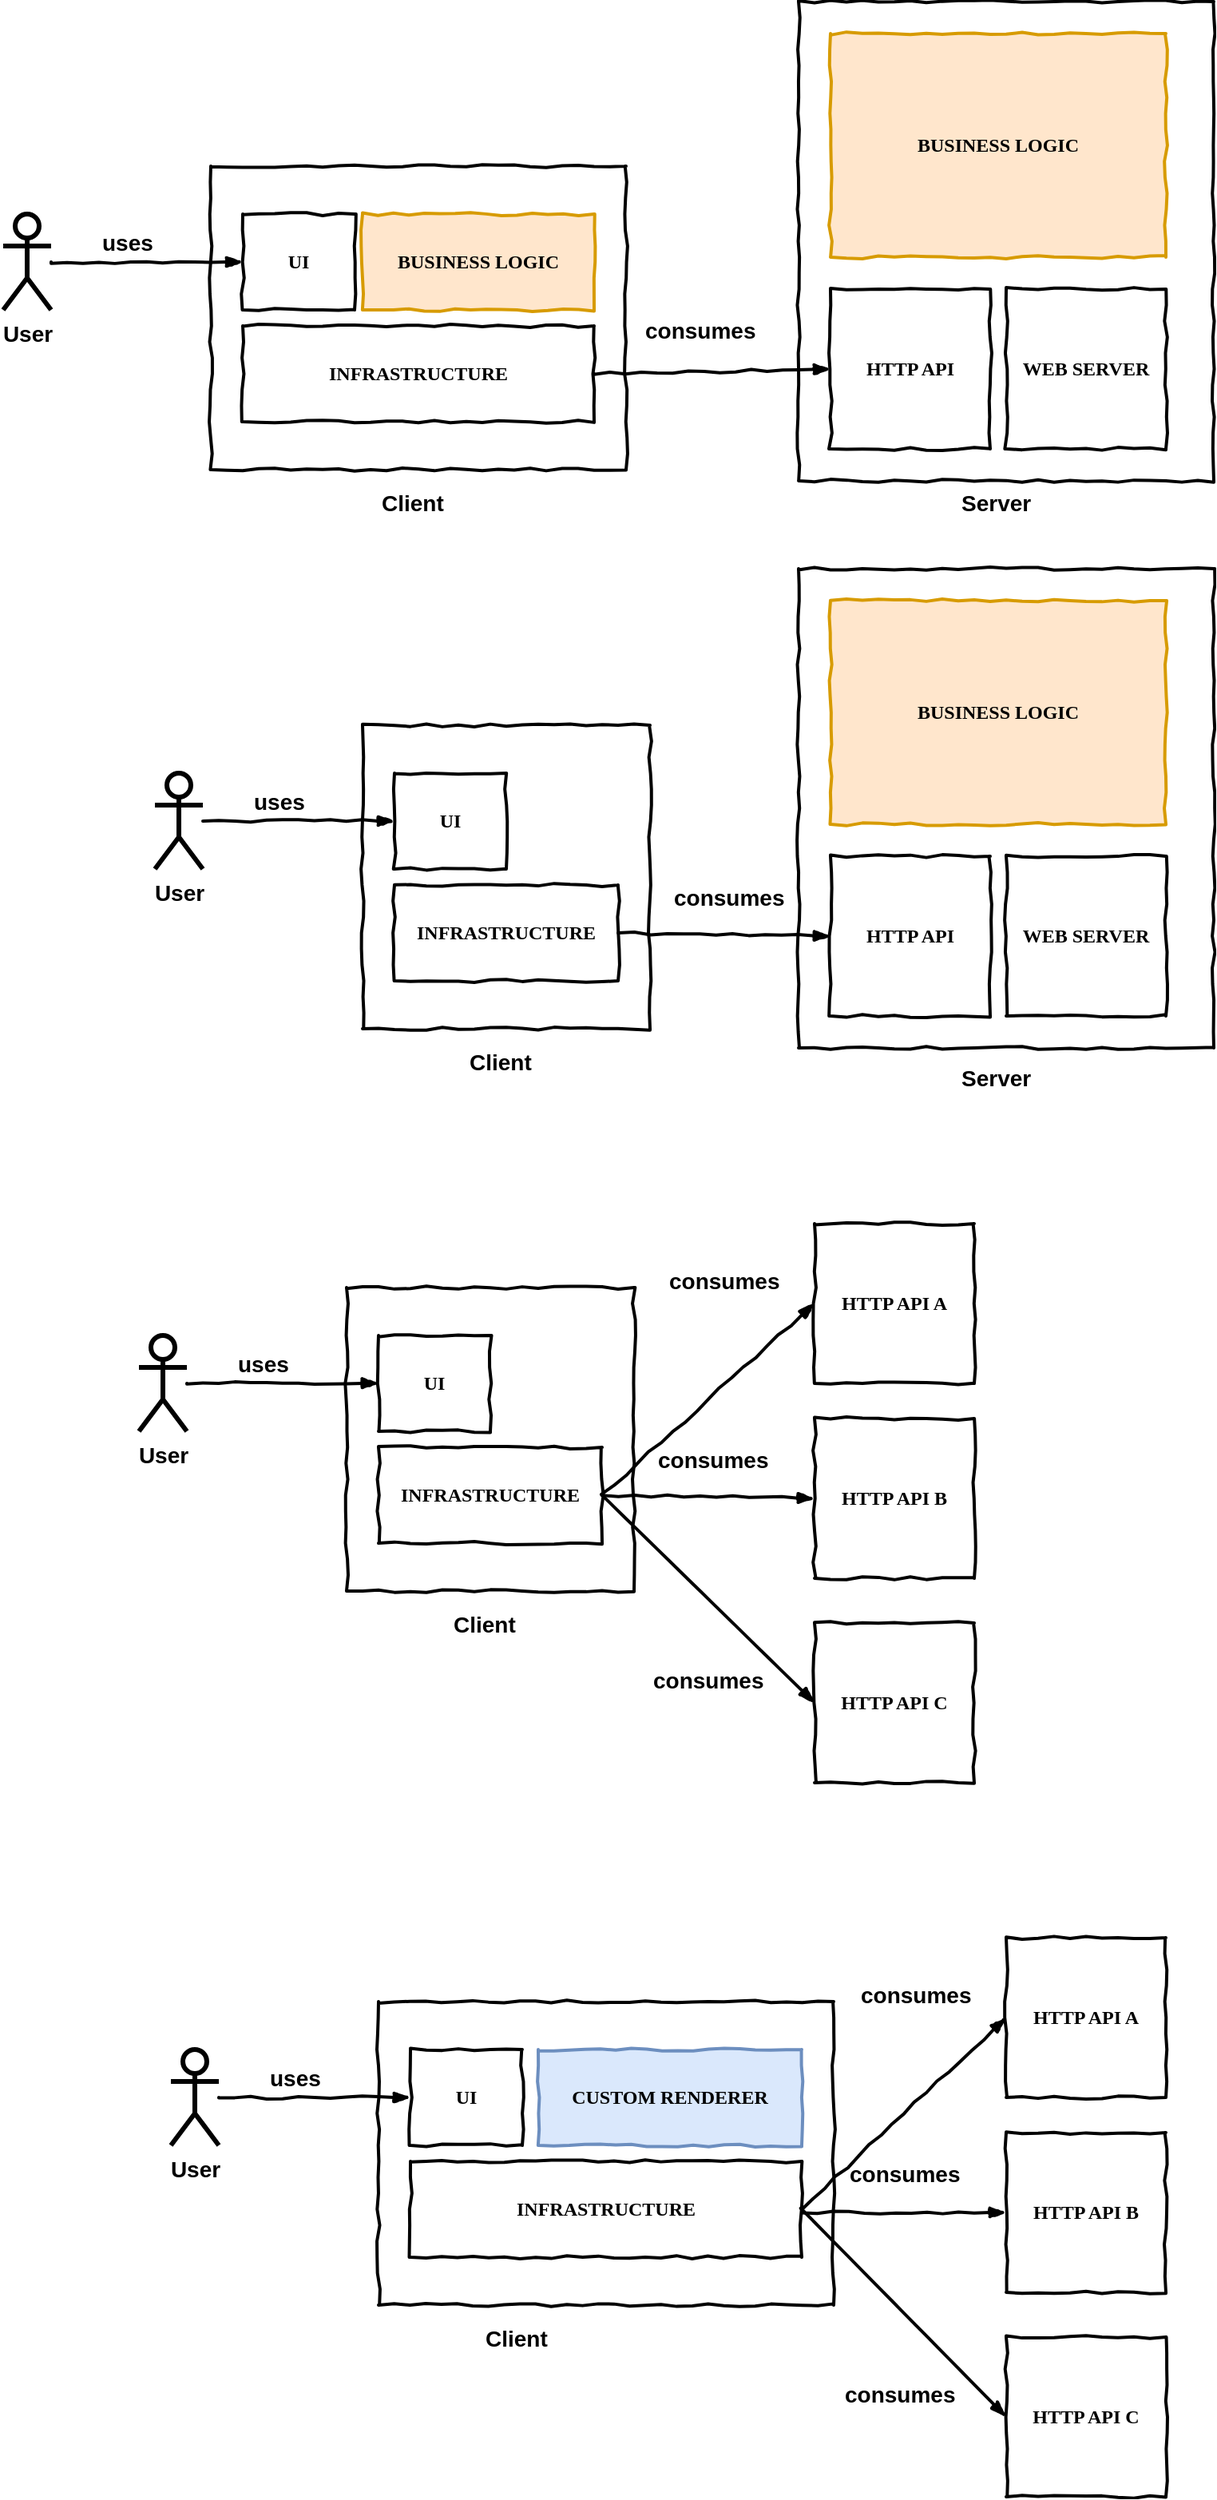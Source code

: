 <mxfile version="10.6.3" type="device"><diagram id="dAkC4y20B3igXWyF5s7K" name="Page-1"><mxGraphModel dx="1390" dy="762" grid="1" gridSize="10" guides="1" tooltips="1" connect="1" arrows="1" fold="1" page="1" pageScale="1" pageWidth="850" pageHeight="1100" math="0" shadow="0"><root><mxCell id="0"/><mxCell id="1" parent="0"/><mxCell id="aO_sbMr_FqLE-uNcBXUt-1" value="&lt;b&gt;&lt;font style=&quot;font-size: 14px&quot;&gt;User&lt;/font&gt;&lt;/b&gt;" style="shape=umlActor;verticalLabelPosition=bottom;labelBackgroundColor=#ffffff;verticalAlign=top;html=1;outlineConnect=0;strokeColor=#000000;strokeWidth=3;" vertex="1" parent="1"><mxGeometry x="40" y="230" width="30" height="60" as="geometry"/></mxCell><mxCell id="aO_sbMr_FqLE-uNcBXUt-3" value="" style="html=1;whiteSpace=wrap;comic=1;strokeWidth=2;fontFamily=Comic Sans MS;fontStyle=1;" vertex="1" parent="1"><mxGeometry x="170" y="200" width="260" height="190" as="geometry"/></mxCell><mxCell id="aO_sbMr_FqLE-uNcBXUt-4" value="UI&lt;br&gt;" style="html=1;whiteSpace=wrap;comic=1;strokeWidth=2;fontFamily=Comic Sans MS;fontStyle=1;" vertex="1" parent="1"><mxGeometry x="190" y="230" width="70" height="60" as="geometry"/></mxCell><mxCell id="aO_sbMr_FqLE-uNcBXUt-6" value="BUSINESS LOGIC" style="html=1;whiteSpace=wrap;comic=1;strokeWidth=2;fontFamily=Comic Sans MS;fontStyle=1;fillColor=#ffe6cc;strokeColor=#d79b00;" vertex="1" parent="1"><mxGeometry x="265" y="230" width="145" height="60" as="geometry"/></mxCell><mxCell id="aO_sbMr_FqLE-uNcBXUt-7" value="INFRASTRUCTURE" style="html=1;whiteSpace=wrap;comic=1;strokeWidth=2;fontFamily=Comic Sans MS;fontStyle=1;" vertex="1" parent="1"><mxGeometry x="190" y="300" width="220" height="60" as="geometry"/></mxCell><mxCell id="aO_sbMr_FqLE-uNcBXUt-8" value="" style="rounded=0;comic=1;strokeWidth=2;endArrow=blockThin;html=1;fontFamily=Comic Sans MS;fontStyle=1;entryX=0;entryY=0.5;entryDx=0;entryDy=0;" edge="1" parent="1" source="aO_sbMr_FqLE-uNcBXUt-1" target="aO_sbMr_FqLE-uNcBXUt-4"><mxGeometry width="50" height="50" relative="1" as="geometry"><mxPoint x="110" y="260" as="sourcePoint"/><mxPoint x="100" y="410" as="targetPoint"/></mxGeometry></mxCell><mxCell id="aO_sbMr_FqLE-uNcBXUt-10" value="&lt;font style=&quot;font-size: 14px&quot;&gt;&lt;b&gt;uses&lt;/b&gt;&lt;/font&gt;" style="text;html=1;resizable=0;points=[];autosize=1;align=left;verticalAlign=top;spacingTop=-4;" vertex="1" parent="1"><mxGeometry x="100" y="237" width="50" height="20" as="geometry"/></mxCell><mxCell id="aO_sbMr_FqLE-uNcBXUt-11" value="" style="html=1;whiteSpace=wrap;comic=1;strokeWidth=2;fontFamily=Comic Sans MS;fontStyle=1;" vertex="1" parent="1"><mxGeometry x="538" y="97" width="260" height="300" as="geometry"/></mxCell><mxCell id="aO_sbMr_FqLE-uNcBXUt-12" value="&lt;b&gt;&lt;font style=&quot;font-size: 14px&quot;&gt;Client&lt;/font&gt;&lt;/b&gt;" style="text;html=1;resizable=0;points=[];autosize=1;align=left;verticalAlign=top;spacingTop=-4;" vertex="1" parent="1"><mxGeometry x="275" y="400" width="50" height="20" as="geometry"/></mxCell><mxCell id="aO_sbMr_FqLE-uNcBXUt-13" value="&lt;font style=&quot;font-size: 14px&quot;&gt;&lt;b&gt;Server&lt;/b&gt;&lt;/font&gt;" style="text;html=1;resizable=0;points=[];autosize=1;align=left;verticalAlign=top;spacingTop=-4;" vertex="1" parent="1"><mxGeometry x="638" y="400" width="60" height="20" as="geometry"/></mxCell><mxCell id="aO_sbMr_FqLE-uNcBXUt-14" value="BUSINESS LOGIC" style="html=1;whiteSpace=wrap;comic=1;strokeWidth=2;fontFamily=Comic Sans MS;fontStyle=1;fillColor=#ffe6cc;strokeColor=#d79b00;" vertex="1" parent="1"><mxGeometry x="558" y="117" width="210" height="140" as="geometry"/></mxCell><mxCell id="aO_sbMr_FqLE-uNcBXUt-15" value="HTTP API" style="html=1;whiteSpace=wrap;comic=1;strokeWidth=2;fontFamily=Comic Sans MS;fontStyle=1;" vertex="1" parent="1"><mxGeometry x="558" y="277" width="100" height="100" as="geometry"/></mxCell><mxCell id="aO_sbMr_FqLE-uNcBXUt-17" value="" style="rounded=0;comic=1;strokeWidth=2;endArrow=blockThin;html=1;fontFamily=Comic Sans MS;fontStyle=1;entryX=0;entryY=0.5;entryDx=0;entryDy=0;exitX=1;exitY=0.5;exitDx=0;exitDy=0;" edge="1" parent="1" source="aO_sbMr_FqLE-uNcBXUt-7" target="aO_sbMr_FqLE-uNcBXUt-15"><mxGeometry width="50" height="50" relative="1" as="geometry"><mxPoint x="40" y="490" as="sourcePoint"/><mxPoint x="90" y="440" as="targetPoint"/></mxGeometry></mxCell><mxCell id="aO_sbMr_FqLE-uNcBXUt-18" value="&lt;b&gt;&lt;font style=&quot;font-size: 14px&quot;&gt;consumes&lt;br&gt;&lt;br&gt;&lt;/font&gt;&lt;/b&gt;" style="text;html=1;resizable=0;points=[];autosize=1;align=left;verticalAlign=top;spacingTop=-4;" vertex="1" parent="1"><mxGeometry x="440" y="292" width="80" height="30" as="geometry"/></mxCell><mxCell id="aO_sbMr_FqLE-uNcBXUt-19" value="WEB SERVER" style="html=1;whiteSpace=wrap;comic=1;strokeWidth=2;fontFamily=Comic Sans MS;fontStyle=1;" vertex="1" parent="1"><mxGeometry x="668" y="277" width="100" height="100" as="geometry"/></mxCell><mxCell id="aO_sbMr_FqLE-uNcBXUt-21" value="&lt;font style=&quot;font-size: 14px&quot;&gt;&lt;b&gt;User&lt;/b&gt;&lt;/font&gt;" style="shape=umlActor;verticalLabelPosition=bottom;labelBackgroundColor=#ffffff;verticalAlign=top;html=1;outlineConnect=0;strokeColor=#000000;strokeWidth=3;" vertex="1" parent="1"><mxGeometry x="135" y="580" width="30" height="60" as="geometry"/></mxCell><mxCell id="aO_sbMr_FqLE-uNcBXUt-22" value="" style="html=1;whiteSpace=wrap;comic=1;strokeWidth=2;fontFamily=Comic Sans MS;fontStyle=1;" vertex="1" parent="1"><mxGeometry x="265" y="550" width="180" height="190" as="geometry"/></mxCell><mxCell id="aO_sbMr_FqLE-uNcBXUt-23" value="UI&lt;br&gt;" style="html=1;whiteSpace=wrap;comic=1;strokeWidth=2;fontFamily=Comic Sans MS;fontStyle=1;" vertex="1" parent="1"><mxGeometry x="285" y="580" width="70" height="60" as="geometry"/></mxCell><mxCell id="aO_sbMr_FqLE-uNcBXUt-25" value="INFRASTRUCTURE" style="html=1;whiteSpace=wrap;comic=1;strokeWidth=2;fontFamily=Comic Sans MS;fontStyle=1;" vertex="1" parent="1"><mxGeometry x="285" y="650" width="140" height="60" as="geometry"/></mxCell><mxCell id="aO_sbMr_FqLE-uNcBXUt-26" value="" style="rounded=0;comic=1;strokeWidth=2;endArrow=blockThin;html=1;fontFamily=Comic Sans MS;fontStyle=1;entryX=0;entryY=0.5;entryDx=0;entryDy=0;" edge="1" parent="1" source="aO_sbMr_FqLE-uNcBXUt-21" target="aO_sbMr_FqLE-uNcBXUt-23"><mxGeometry width="50" height="50" relative="1" as="geometry"><mxPoint x="205" y="610" as="sourcePoint"/><mxPoint x="195" y="760" as="targetPoint"/></mxGeometry></mxCell><mxCell id="aO_sbMr_FqLE-uNcBXUt-27" value="&lt;font style=&quot;font-size: 14px&quot;&gt;&lt;b&gt;uses&lt;/b&gt;&lt;/font&gt;" style="text;html=1;resizable=0;points=[];autosize=1;align=left;verticalAlign=top;spacingTop=-4;" vertex="1" parent="1"><mxGeometry x="195" y="587" width="50" height="20" as="geometry"/></mxCell><mxCell id="aO_sbMr_FqLE-uNcBXUt-28" value="" style="html=1;whiteSpace=wrap;comic=1;strokeWidth=2;fontFamily=Comic Sans MS;fontStyle=1;" vertex="1" parent="1"><mxGeometry x="538" y="452" width="260" height="300" as="geometry"/></mxCell><mxCell id="aO_sbMr_FqLE-uNcBXUt-29" value="&lt;font style=&quot;font-size: 14px&quot;&gt;&lt;b&gt;Client&lt;/b&gt;&lt;/font&gt;" style="text;html=1;resizable=0;points=[];autosize=1;align=left;verticalAlign=top;spacingTop=-4;" vertex="1" parent="1"><mxGeometry x="330" y="750" width="50" height="20" as="geometry"/></mxCell><mxCell id="aO_sbMr_FqLE-uNcBXUt-30" value="&lt;font style=&quot;font-size: 14px&quot;&gt;&lt;b&gt;Server&lt;/b&gt;&lt;/font&gt;" style="text;html=1;resizable=0;points=[];autosize=1;align=left;verticalAlign=top;spacingTop=-4;" vertex="1" parent="1"><mxGeometry x="638" y="760" width="60" height="20" as="geometry"/></mxCell><mxCell id="aO_sbMr_FqLE-uNcBXUt-31" value="BUSINESS LOGIC" style="html=1;whiteSpace=wrap;comic=1;strokeWidth=2;fontFamily=Comic Sans MS;fontStyle=1;fillColor=#ffe6cc;strokeColor=#d79b00;" vertex="1" parent="1"><mxGeometry x="558" y="472" width="210" height="140" as="geometry"/></mxCell><mxCell id="aO_sbMr_FqLE-uNcBXUt-32" value="HTTP API" style="html=1;whiteSpace=wrap;comic=1;strokeWidth=2;fontFamily=Comic Sans MS;fontStyle=1;" vertex="1" parent="1"><mxGeometry x="558" y="632" width="100" height="100" as="geometry"/></mxCell><mxCell id="aO_sbMr_FqLE-uNcBXUt-33" value="" style="rounded=0;comic=1;strokeWidth=2;endArrow=blockThin;html=1;fontFamily=Comic Sans MS;fontStyle=1;entryX=0;entryY=0.5;entryDx=0;entryDy=0;exitX=1;exitY=0.5;exitDx=0;exitDy=0;" edge="1" parent="1" source="aO_sbMr_FqLE-uNcBXUt-25" target="aO_sbMr_FqLE-uNcBXUt-32"><mxGeometry width="50" height="50" relative="1" as="geometry"><mxPoint x="40" y="845" as="sourcePoint"/><mxPoint x="90" y="795" as="targetPoint"/></mxGeometry></mxCell><mxCell id="aO_sbMr_FqLE-uNcBXUt-34" value="&lt;b&gt;&lt;font style=&quot;font-size: 14px&quot;&gt;consumes&lt;br&gt;&lt;br&gt;&lt;/font&gt;&lt;/b&gt;" style="text;html=1;resizable=0;points=[];autosize=1;align=left;verticalAlign=top;spacingTop=-4;" vertex="1" parent="1"><mxGeometry x="458" y="647" width="80" height="30" as="geometry"/></mxCell><mxCell id="aO_sbMr_FqLE-uNcBXUt-35" value="WEB SERVER" style="html=1;whiteSpace=wrap;comic=1;strokeWidth=2;fontFamily=Comic Sans MS;fontStyle=1;" vertex="1" parent="1"><mxGeometry x="668" y="632" width="100" height="100" as="geometry"/></mxCell><mxCell id="aO_sbMr_FqLE-uNcBXUt-41" value="&lt;font style=&quot;font-size: 14px&quot;&gt;&lt;b&gt;User&lt;/b&gt;&lt;/font&gt;" style="shape=umlActor;verticalLabelPosition=bottom;labelBackgroundColor=#ffffff;verticalAlign=top;html=1;outlineConnect=0;strokeColor=#000000;strokeWidth=3;" vertex="1" parent="1"><mxGeometry x="125" y="932" width="30" height="60" as="geometry"/></mxCell><mxCell id="aO_sbMr_FqLE-uNcBXUt-42" value="" style="html=1;whiteSpace=wrap;comic=1;strokeWidth=2;fontFamily=Comic Sans MS;fontStyle=1;" vertex="1" parent="1"><mxGeometry x="255" y="902" width="180" height="190" as="geometry"/></mxCell><mxCell id="aO_sbMr_FqLE-uNcBXUt-43" value="UI&lt;br&gt;" style="html=1;whiteSpace=wrap;comic=1;strokeWidth=2;fontFamily=Comic Sans MS;fontStyle=1;" vertex="1" parent="1"><mxGeometry x="275" y="932" width="70" height="60" as="geometry"/></mxCell><mxCell id="aO_sbMr_FqLE-uNcBXUt-44" value="INFRASTRUCTURE" style="html=1;whiteSpace=wrap;comic=1;strokeWidth=2;fontFamily=Comic Sans MS;fontStyle=1;" vertex="1" parent="1"><mxGeometry x="275" y="1002" width="140" height="60" as="geometry"/></mxCell><mxCell id="aO_sbMr_FqLE-uNcBXUt-45" value="" style="rounded=0;comic=1;strokeWidth=2;endArrow=blockThin;html=1;fontFamily=Comic Sans MS;fontStyle=1;entryX=0;entryY=0.5;entryDx=0;entryDy=0;" edge="1" parent="1" source="aO_sbMr_FqLE-uNcBXUt-41" target="aO_sbMr_FqLE-uNcBXUt-43"><mxGeometry width="50" height="50" relative="1" as="geometry"><mxPoint x="195" y="962" as="sourcePoint"/><mxPoint x="185" y="1112" as="targetPoint"/></mxGeometry></mxCell><mxCell id="aO_sbMr_FqLE-uNcBXUt-46" value="&lt;font style=&quot;font-size: 14px&quot;&gt;&lt;b&gt;uses&lt;/b&gt;&lt;/font&gt;" style="text;html=1;resizable=0;points=[];autosize=1;align=left;verticalAlign=top;spacingTop=-4;" vertex="1" parent="1"><mxGeometry x="185" y="939" width="50" height="20" as="geometry"/></mxCell><mxCell id="aO_sbMr_FqLE-uNcBXUt-48" value="&lt;font style=&quot;font-size: 14px&quot;&gt;&lt;b&gt;Client&lt;/b&gt;&lt;/font&gt;" style="text;html=1;resizable=0;points=[];autosize=1;align=left;verticalAlign=top;spacingTop=-4;" vertex="1" parent="1"><mxGeometry x="320" y="1102" width="50" height="20" as="geometry"/></mxCell><mxCell id="aO_sbMr_FqLE-uNcBXUt-51" value="HTTP API B" style="html=1;whiteSpace=wrap;comic=1;strokeWidth=2;fontFamily=Comic Sans MS;fontStyle=1;" vertex="1" parent="1"><mxGeometry x="548" y="984" width="100" height="100" as="geometry"/></mxCell><mxCell id="aO_sbMr_FqLE-uNcBXUt-52" value="" style="rounded=0;comic=1;strokeWidth=2;endArrow=blockThin;html=1;fontFamily=Comic Sans MS;fontStyle=1;entryX=0;entryY=0.5;entryDx=0;entryDy=0;exitX=1;exitY=0.5;exitDx=0;exitDy=0;" edge="1" parent="1" source="aO_sbMr_FqLE-uNcBXUt-44" target="aO_sbMr_FqLE-uNcBXUt-51"><mxGeometry width="50" height="50" relative="1" as="geometry"><mxPoint x="30" y="1197" as="sourcePoint"/><mxPoint x="80" y="1147" as="targetPoint"/></mxGeometry></mxCell><mxCell id="aO_sbMr_FqLE-uNcBXUt-53" value="&lt;b&gt;&lt;font style=&quot;font-size: 14px&quot;&gt;consumes&lt;br&gt;&lt;br&gt;&lt;/font&gt;&lt;/b&gt;" style="text;html=1;resizable=0;points=[];autosize=1;align=left;verticalAlign=top;spacingTop=-4;" vertex="1" parent="1"><mxGeometry x="448" y="999" width="80" height="30" as="geometry"/></mxCell><mxCell id="aO_sbMr_FqLE-uNcBXUt-56" value="HTTP API A" style="html=1;whiteSpace=wrap;comic=1;strokeWidth=2;fontFamily=Comic Sans MS;fontStyle=1;" vertex="1" parent="1"><mxGeometry x="548" y="862" width="100" height="100" as="geometry"/></mxCell><mxCell id="aO_sbMr_FqLE-uNcBXUt-58" value="HTTP API C" style="html=1;whiteSpace=wrap;comic=1;strokeWidth=2;fontFamily=Comic Sans MS;fontStyle=1;" vertex="1" parent="1"><mxGeometry x="548" y="1112" width="100" height="100" as="geometry"/></mxCell><mxCell id="aO_sbMr_FqLE-uNcBXUt-59" value="" style="rounded=0;comic=1;strokeWidth=2;endArrow=blockThin;html=1;fontFamily=Comic Sans MS;fontStyle=1;entryX=0;entryY=0.5;entryDx=0;entryDy=0;exitX=1;exitY=0.5;exitDx=0;exitDy=0;" edge="1" parent="1" source="aO_sbMr_FqLE-uNcBXUt-44" target="aO_sbMr_FqLE-uNcBXUt-58"><mxGeometry width="50" height="50" relative="1" as="geometry"><mxPoint x="419" y="1029" as="sourcePoint"/><mxPoint x="551.5" y="1092" as="targetPoint"/></mxGeometry></mxCell><mxCell id="aO_sbMr_FqLE-uNcBXUt-60" value="&lt;b&gt;&lt;font style=&quot;font-size: 14px&quot;&gt;consumes&lt;br&gt;&lt;br&gt;&lt;/font&gt;&lt;/b&gt;" style="text;html=1;resizable=0;points=[];autosize=1;align=left;verticalAlign=top;spacingTop=-4;" vertex="1" parent="1"><mxGeometry x="445" y="1137" width="80" height="30" as="geometry"/></mxCell><mxCell id="aO_sbMr_FqLE-uNcBXUt-61" value="" style="rounded=0;comic=1;strokeWidth=2;endArrow=blockThin;html=1;fontFamily=Comic Sans MS;fontStyle=1;entryX=0;entryY=0.5;entryDx=0;entryDy=0;exitX=1;exitY=0.5;exitDx=0;exitDy=0;" edge="1" parent="1" source="aO_sbMr_FqLE-uNcBXUt-44" target="aO_sbMr_FqLE-uNcBXUt-56"><mxGeometry width="50" height="50" relative="1" as="geometry"><mxPoint x="435" y="837" as="sourcePoint"/><mxPoint x="568" y="967" as="targetPoint"/></mxGeometry></mxCell><mxCell id="aO_sbMr_FqLE-uNcBXUt-62" value="&lt;b&gt;&lt;font style=&quot;font-size: 14px&quot;&gt;consumes&lt;br&gt;&lt;br&gt;&lt;/font&gt;&lt;/b&gt;" style="text;html=1;resizable=0;points=[];autosize=1;align=left;verticalAlign=top;spacingTop=-4;" vertex="1" parent="1"><mxGeometry x="455" y="887" width="80" height="30" as="geometry"/></mxCell><mxCell id="aO_sbMr_FqLE-uNcBXUt-63" value="&lt;font style=&quot;font-size: 14px&quot;&gt;&lt;b&gt;User&lt;/b&gt;&lt;/font&gt;" style="shape=umlActor;verticalLabelPosition=bottom;labelBackgroundColor=#ffffff;verticalAlign=top;html=1;outlineConnect=0;strokeColor=#000000;strokeWidth=3;" vertex="1" parent="1"><mxGeometry x="145" y="1379" width="30" height="60" as="geometry"/></mxCell><mxCell id="aO_sbMr_FqLE-uNcBXUt-64" value="" style="html=1;whiteSpace=wrap;comic=1;strokeWidth=2;fontFamily=Comic Sans MS;fontStyle=1;" vertex="1" parent="1"><mxGeometry x="275" y="1349" width="285" height="190" as="geometry"/></mxCell><mxCell id="aO_sbMr_FqLE-uNcBXUt-65" value="UI&lt;br&gt;" style="html=1;whiteSpace=wrap;comic=1;strokeWidth=2;fontFamily=Comic Sans MS;fontStyle=1;" vertex="1" parent="1"><mxGeometry x="295" y="1379" width="70" height="60" as="geometry"/></mxCell><mxCell id="aO_sbMr_FqLE-uNcBXUt-66" value="INFRASTRUCTURE" style="html=1;whiteSpace=wrap;comic=1;strokeWidth=2;fontFamily=Comic Sans MS;fontStyle=1;" vertex="1" parent="1"><mxGeometry x="295" y="1449" width="245" height="60" as="geometry"/></mxCell><mxCell id="aO_sbMr_FqLE-uNcBXUt-67" value="" style="rounded=0;comic=1;strokeWidth=2;endArrow=blockThin;html=1;fontFamily=Comic Sans MS;fontStyle=1;entryX=0;entryY=0.5;entryDx=0;entryDy=0;" edge="1" parent="1" source="aO_sbMr_FqLE-uNcBXUt-63" target="aO_sbMr_FqLE-uNcBXUt-65"><mxGeometry width="50" height="50" relative="1" as="geometry"><mxPoint x="215" y="1409" as="sourcePoint"/><mxPoint x="205" y="1559" as="targetPoint"/></mxGeometry></mxCell><mxCell id="aO_sbMr_FqLE-uNcBXUt-68" value="&lt;font style=&quot;font-size: 14px&quot;&gt;&lt;b&gt;uses&lt;/b&gt;&lt;/font&gt;" style="text;html=1;resizable=0;points=[];autosize=1;align=left;verticalAlign=top;spacingTop=-4;" vertex="1" parent="1"><mxGeometry x="205" y="1386" width="50" height="20" as="geometry"/></mxCell><mxCell id="aO_sbMr_FqLE-uNcBXUt-69" value="&lt;font style=&quot;font-size: 14px&quot;&gt;&lt;b&gt;Client&lt;/b&gt;&lt;/font&gt;" style="text;html=1;resizable=0;points=[];autosize=1;align=left;verticalAlign=top;spacingTop=-4;" vertex="1" parent="1"><mxGeometry x="340" y="1549" width="50" height="20" as="geometry"/></mxCell><mxCell id="aO_sbMr_FqLE-uNcBXUt-70" value="HTTP API B" style="html=1;whiteSpace=wrap;comic=1;strokeWidth=2;fontFamily=Comic Sans MS;fontStyle=1;" vertex="1" parent="1"><mxGeometry x="668" y="1431" width="100" height="100" as="geometry"/></mxCell><mxCell id="aO_sbMr_FqLE-uNcBXUt-71" value="" style="rounded=0;comic=1;strokeWidth=2;endArrow=blockThin;html=1;fontFamily=Comic Sans MS;fontStyle=1;entryX=0;entryY=0.5;entryDx=0;entryDy=0;" edge="1" parent="1" target="aO_sbMr_FqLE-uNcBXUt-70"><mxGeometry width="50" height="50" relative="1" as="geometry"><mxPoint x="540" y="1481" as="sourcePoint"/><mxPoint x="211.5" y="1594" as="targetPoint"/></mxGeometry></mxCell><mxCell id="aO_sbMr_FqLE-uNcBXUt-72" value="&lt;b&gt;&lt;font style=&quot;font-size: 14px&quot;&gt;consumes&lt;br&gt;&lt;br&gt;&lt;/font&gt;&lt;/b&gt;" style="text;html=1;resizable=0;points=[];autosize=1;align=left;verticalAlign=top;spacingTop=-4;" vertex="1" parent="1"><mxGeometry x="568" y="1446" width="80" height="30" as="geometry"/></mxCell><mxCell id="aO_sbMr_FqLE-uNcBXUt-73" value="HTTP API A" style="html=1;whiteSpace=wrap;comic=1;strokeWidth=2;fontFamily=Comic Sans MS;fontStyle=1;" vertex="1" parent="1"><mxGeometry x="668" y="1309" width="100" height="100" as="geometry"/></mxCell><mxCell id="aO_sbMr_FqLE-uNcBXUt-74" value="HTTP API C" style="html=1;whiteSpace=wrap;comic=1;strokeWidth=2;fontFamily=Comic Sans MS;fontStyle=1;" vertex="1" parent="1"><mxGeometry x="668" y="1559" width="100" height="100" as="geometry"/></mxCell><mxCell id="aO_sbMr_FqLE-uNcBXUt-75" value="" style="rounded=0;comic=1;strokeWidth=2;endArrow=blockThin;html=1;fontFamily=Comic Sans MS;fontStyle=1;entryX=0;entryY=0.5;entryDx=0;entryDy=0;" edge="1" parent="1" target="aO_sbMr_FqLE-uNcBXUt-74"><mxGeometry width="50" height="50" relative="1" as="geometry"><mxPoint x="540" y="1479" as="sourcePoint"/><mxPoint x="683" y="1539" as="targetPoint"/></mxGeometry></mxCell><mxCell id="aO_sbMr_FqLE-uNcBXUt-76" value="&lt;b&gt;&lt;font style=&quot;font-size: 14px&quot;&gt;consumes&lt;br&gt;&lt;br&gt;&lt;/font&gt;&lt;/b&gt;" style="text;html=1;resizable=0;points=[];autosize=1;align=left;verticalAlign=top;spacingTop=-4;" vertex="1" parent="1"><mxGeometry x="565" y="1584" width="80" height="30" as="geometry"/></mxCell><mxCell id="aO_sbMr_FqLE-uNcBXUt-77" value="" style="rounded=0;comic=1;strokeWidth=2;endArrow=blockThin;html=1;fontFamily=Comic Sans MS;fontStyle=1;entryX=0;entryY=0.5;entryDx=0;entryDy=0;exitX=1;exitY=0.5;exitDx=0;exitDy=0;" edge="1" parent="1" source="aO_sbMr_FqLE-uNcBXUt-66" target="aO_sbMr_FqLE-uNcBXUt-73"><mxGeometry width="50" height="50" relative="1" as="geometry"><mxPoint x="546.5" y="1479" as="sourcePoint"/><mxPoint x="699.5" y="1414" as="targetPoint"/></mxGeometry></mxCell><mxCell id="aO_sbMr_FqLE-uNcBXUt-78" value="&lt;b&gt;&lt;font style=&quot;font-size: 14px&quot;&gt;consumes&lt;br&gt;&lt;br&gt;&lt;/font&gt;&lt;/b&gt;" style="text;html=1;resizable=0;points=[];autosize=1;align=left;verticalAlign=top;spacingTop=-4;" vertex="1" parent="1"><mxGeometry x="575" y="1334" width="80" height="30" as="geometry"/></mxCell><mxCell id="aO_sbMr_FqLE-uNcBXUt-79" value="CUSTOM RENDERER" style="html=1;whiteSpace=wrap;comic=1;strokeWidth=2;fontFamily=Comic Sans MS;fontStyle=1;fillColor=#dae8fc;strokeColor=#6c8ebf;" vertex="1" parent="1"><mxGeometry x="375" y="1379" width="165" height="60" as="geometry"/></mxCell></root></mxGraphModel></diagram></mxfile>
